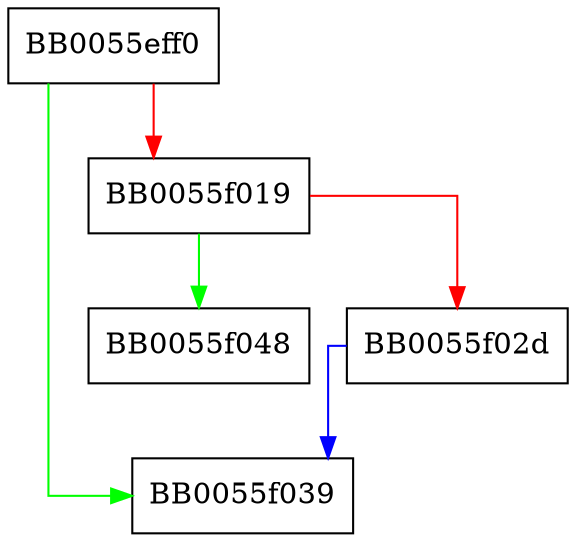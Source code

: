 digraph OSSL_CMP_SRV_CTX_new {
  node [shape="box"];
  graph [splines=ortho];
  BB0055eff0 -> BB0055f039 [color="green"];
  BB0055eff0 -> BB0055f019 [color="red"];
  BB0055f019 -> BB0055f048 [color="green"];
  BB0055f019 -> BB0055f02d [color="red"];
  BB0055f02d -> BB0055f039 [color="blue"];
}